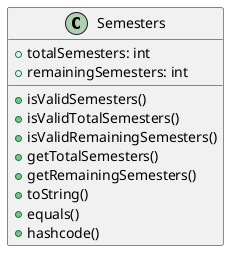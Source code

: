 @startuml
class Semesters {
    +totalSemesters: int
    +remainingSemesters: int
    +isValidSemesters()
    +isValidTotalSemesters()
    +isValidRemainingSemesters()
    +getTotalSemesters()
    +getRemainingSemesters()
    +toString()
    +equals()
    +hashcode()
}
@enduml

